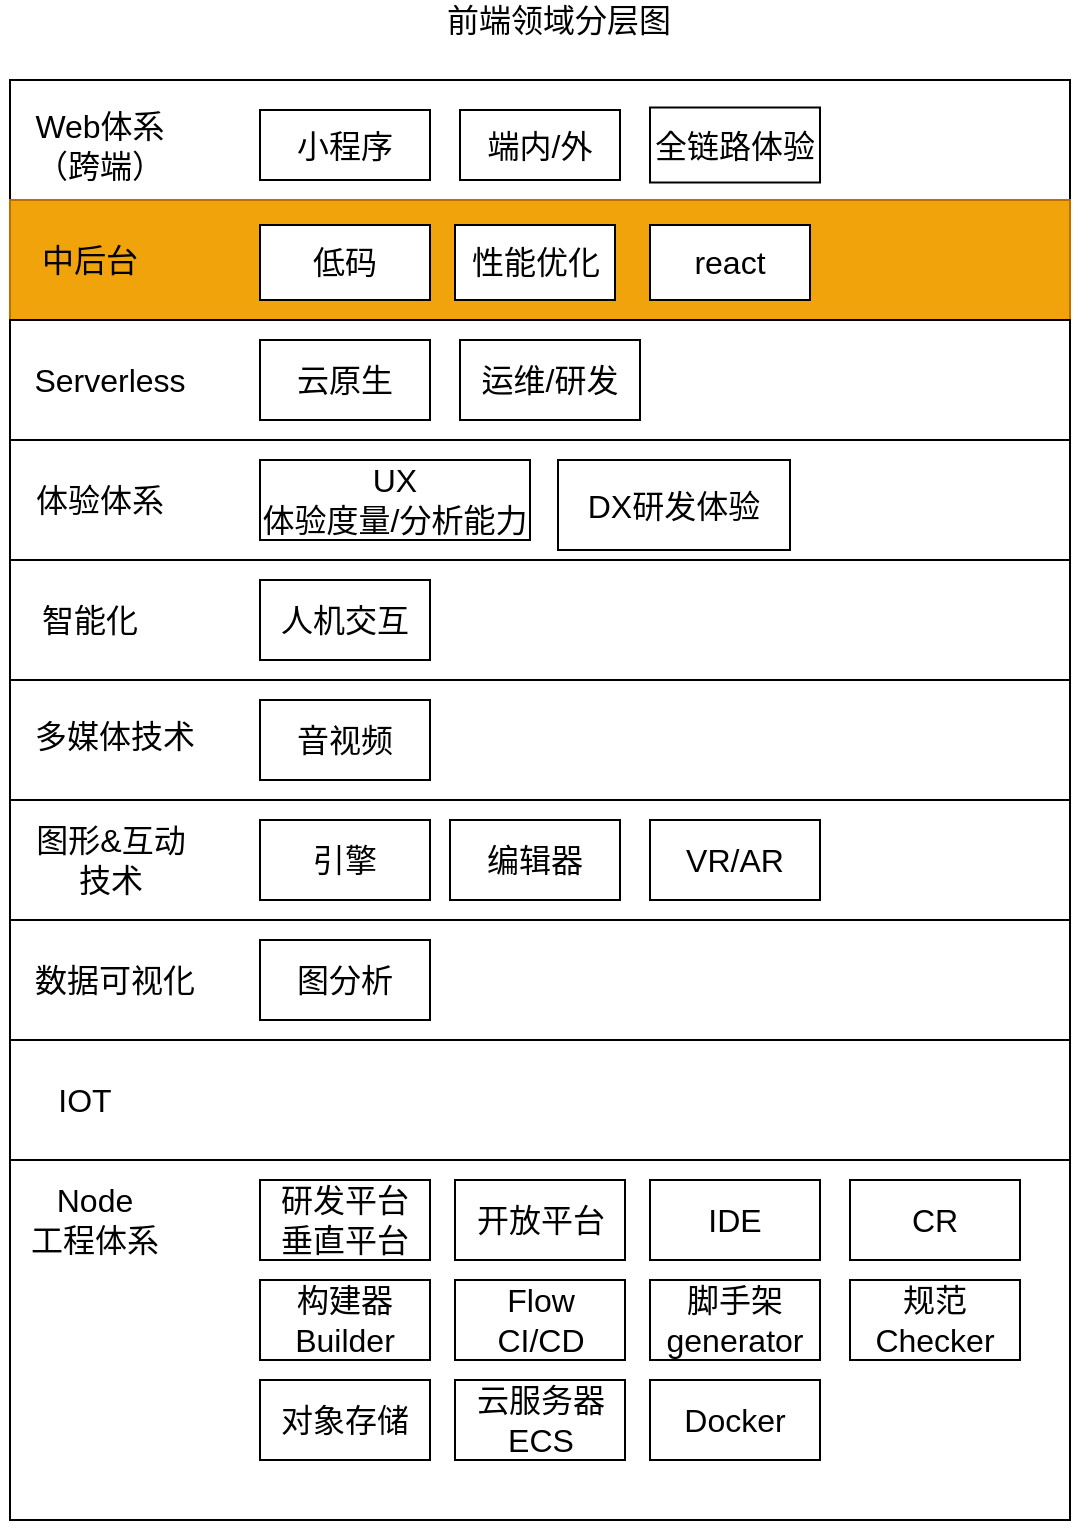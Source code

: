 <mxfile>
    <diagram id="2qQow2EDD-zB0ehWD6a5" name="第 1 页">
        <mxGraphModel dx="472" dy="599" grid="0" gridSize="10" guides="1" tooltips="1" connect="1" arrows="1" fold="1" page="1" pageScale="1" pageWidth="827" pageHeight="1169" background="none" math="0" shadow="0">
            <root>
                <mxCell id="0"/>
                <mxCell id="1" parent="0"/>
                <mxCell id="3" value="" style="rounded=0;whiteSpace=wrap;html=1;" parent="1" vertex="1">
                    <mxGeometry x="140" y="70" width="530" height="60" as="geometry"/>
                </mxCell>
                <mxCell id="5" value="前端领域分层图" style="text;html=1;align=center;verticalAlign=middle;resizable=0;points=[];autosize=1;strokeColor=none;fillColor=none;fontSize=16;" parent="1" vertex="1">
                    <mxGeometry x="349" y="30" width="130" height="20" as="geometry"/>
                </mxCell>
                <mxCell id="6" value="&lt;font style=&quot;font-size: 16px&quot;&gt;Web体系（跨端）&lt;/font&gt;" style="text;html=1;strokeColor=none;fillColor=none;align=center;verticalAlign=middle;whiteSpace=wrap;rounded=0;fontSize=16;" parent="1" vertex="1">
                    <mxGeometry x="150" y="85" width="70" height="35" as="geometry"/>
                </mxCell>
                <mxCell id="7" value="" style="rounded=0;whiteSpace=wrap;html=1;fillColor=#f0a30a;fontColor=#000000;strokeColor=#BD7000;" parent="1" vertex="1">
                    <mxGeometry x="140" y="130" width="530" height="60" as="geometry"/>
                </mxCell>
                <mxCell id="8" value="" style="rounded=0;whiteSpace=wrap;html=1;" parent="1" vertex="1">
                    <mxGeometry x="140" y="190" width="530" height="60" as="geometry"/>
                </mxCell>
                <mxCell id="9" value="" style="rounded=0;whiteSpace=wrap;html=1;" parent="1" vertex="1">
                    <mxGeometry x="140" y="250" width="530" height="60" as="geometry"/>
                </mxCell>
                <mxCell id="10" value="" style="rounded=0;whiteSpace=wrap;html=1;" parent="1" vertex="1">
                    <mxGeometry x="140" y="310" width="530" height="60" as="geometry"/>
                </mxCell>
                <mxCell id="11" value="" style="rounded=0;whiteSpace=wrap;html=1;" parent="1" vertex="1">
                    <mxGeometry x="140" y="370" width="530" height="60" as="geometry"/>
                </mxCell>
                <mxCell id="12" value="中后台" style="text;html=1;strokeColor=none;fillColor=none;align=center;verticalAlign=middle;whiteSpace=wrap;rounded=0;fontSize=16;" parent="1" vertex="1">
                    <mxGeometry x="150" y="145" width="60" height="30" as="geometry"/>
                </mxCell>
                <mxCell id="13" value="Serverless" style="text;html=1;strokeColor=none;fillColor=none;align=center;verticalAlign=middle;whiteSpace=wrap;rounded=0;fontSize=16;" parent="1" vertex="1">
                    <mxGeometry x="160" y="205" width="60" height="30" as="geometry"/>
                </mxCell>
                <mxCell id="14" value="体验体系" style="text;html=1;strokeColor=none;fillColor=none;align=center;verticalAlign=middle;whiteSpace=wrap;rounded=0;fontSize=16;" parent="1" vertex="1">
                    <mxGeometry x="150" y="265" width="70" height="30" as="geometry"/>
                </mxCell>
                <mxCell id="15" value="智能化" style="text;html=1;strokeColor=none;fillColor=none;align=center;verticalAlign=middle;whiteSpace=wrap;rounded=0;fontSize=16;" parent="1" vertex="1">
                    <mxGeometry x="145" y="325" width="70" height="30" as="geometry"/>
                </mxCell>
                <mxCell id="16" value="多媒体技术" style="text;html=1;strokeColor=none;fillColor=none;align=center;verticalAlign=middle;whiteSpace=wrap;rounded=0;fontSize=16;" parent="1" vertex="1">
                    <mxGeometry x="145" y="385" width="95" height="25" as="geometry"/>
                </mxCell>
                <mxCell id="17" value="" style="rounded=0;whiteSpace=wrap;html=1;" parent="1" vertex="1">
                    <mxGeometry x="140" y="430" width="530" height="60" as="geometry"/>
                </mxCell>
                <mxCell id="18" value="图形&amp;amp;互动技术" style="text;html=1;strokeColor=none;fillColor=none;align=center;verticalAlign=middle;whiteSpace=wrap;rounded=0;fontSize=16;" parent="1" vertex="1">
                    <mxGeometry x="147.5" y="445" width="85" height="30" as="geometry"/>
                </mxCell>
                <mxCell id="19" value="" style="rounded=0;whiteSpace=wrap;html=1;" parent="1" vertex="1">
                    <mxGeometry x="140" y="490" width="530" height="60" as="geometry"/>
                </mxCell>
                <mxCell id="20" value="数据可视化" style="text;html=1;strokeColor=none;fillColor=none;align=center;verticalAlign=middle;whiteSpace=wrap;rounded=0;fontSize=16;" parent="1" vertex="1">
                    <mxGeometry x="150" y="505" width="85" height="30" as="geometry"/>
                </mxCell>
                <mxCell id="21" value="低码" style="rounded=0;whiteSpace=wrap;html=1;fontSize=16;" parent="1" vertex="1">
                    <mxGeometry x="265" y="142.5" width="85" height="37.5" as="geometry"/>
                </mxCell>
                <mxCell id="23" value="小程序" style="rounded=0;whiteSpace=wrap;html=1;fontSize=16;" parent="1" vertex="1">
                    <mxGeometry x="265" y="85" width="85" height="35" as="geometry"/>
                </mxCell>
                <mxCell id="24" value="端内/外" style="rounded=0;whiteSpace=wrap;html=1;fontSize=16;" parent="1" vertex="1">
                    <mxGeometry x="365" y="85" width="80" height="35" as="geometry"/>
                </mxCell>
                <mxCell id="25" value="云原生" style="rounded=0;whiteSpace=wrap;html=1;fontSize=16;" parent="1" vertex="1">
                    <mxGeometry x="265" y="200" width="85" height="40" as="geometry"/>
                </mxCell>
                <mxCell id="27" value="运维/研发" style="rounded=0;whiteSpace=wrap;html=1;fontSize=16;" parent="1" vertex="1">
                    <mxGeometry x="365" y="200" width="90" height="40" as="geometry"/>
                </mxCell>
                <mxCell id="28" value="全链路体验" style="rounded=0;whiteSpace=wrap;html=1;fontSize=16;" parent="1" vertex="1">
                    <mxGeometry x="460" y="83.75" width="85" height="37.5" as="geometry"/>
                </mxCell>
                <mxCell id="30" value="UX&lt;br&gt;体验度量/分析能力" style="rounded=0;whiteSpace=wrap;html=1;fontSize=16;" parent="1" vertex="1">
                    <mxGeometry x="265" y="260" width="135" height="40" as="geometry"/>
                </mxCell>
                <mxCell id="31" value="DX研发体验" style="rounded=0;whiteSpace=wrap;html=1;fontSize=16;" parent="1" vertex="1">
                    <mxGeometry x="414" y="260" width="116" height="45" as="geometry"/>
                </mxCell>
                <mxCell id="32" value="人机交互" style="rounded=0;whiteSpace=wrap;html=1;fontSize=16;" parent="1" vertex="1">
                    <mxGeometry x="265" y="320" width="85" height="40" as="geometry"/>
                </mxCell>
                <mxCell id="33" value="音视频" style="rounded=0;whiteSpace=wrap;html=1;fontSize=16;" parent="1" vertex="1">
                    <mxGeometry x="265" y="380" width="85" height="40" as="geometry"/>
                </mxCell>
                <mxCell id="34" value="引擎" style="rounded=0;whiteSpace=wrap;html=1;fontSize=16;" parent="1" vertex="1">
                    <mxGeometry x="265" y="440" width="85" height="40" as="geometry"/>
                </mxCell>
                <mxCell id="35" value="编辑器" style="rounded=0;whiteSpace=wrap;html=1;fontSize=16;" parent="1" vertex="1">
                    <mxGeometry x="360" y="440" width="85" height="40" as="geometry"/>
                </mxCell>
                <mxCell id="36" value="VR/AR" style="rounded=0;whiteSpace=wrap;html=1;fontSize=16;" parent="1" vertex="1">
                    <mxGeometry x="460" y="440" width="85" height="40" as="geometry"/>
                </mxCell>
                <mxCell id="37" value="图分析" style="rounded=0;whiteSpace=wrap;html=1;fontSize=16;" parent="1" vertex="1">
                    <mxGeometry x="265" y="500" width="85" height="40" as="geometry"/>
                </mxCell>
                <mxCell id="42" value="" style="rounded=0;whiteSpace=wrap;html=1;" parent="1" vertex="1">
                    <mxGeometry x="140" y="550" width="530" height="60" as="geometry"/>
                </mxCell>
                <mxCell id="43" value="IOT" style="text;html=1;strokeColor=none;fillColor=none;align=center;verticalAlign=middle;whiteSpace=wrap;rounded=0;fontSize=16;" parent="1" vertex="1">
                    <mxGeometry x="135" y="565" width="85" height="30" as="geometry"/>
                </mxCell>
                <mxCell id="44" value="" style="rounded=0;whiteSpace=wrap;html=1;" parent="1" vertex="1">
                    <mxGeometry x="140" y="610" width="530" height="180" as="geometry"/>
                </mxCell>
                <mxCell id="45" value="Node&lt;br&gt;工程体系" style="text;html=1;strokeColor=none;fillColor=none;align=center;verticalAlign=middle;whiteSpace=wrap;rounded=0;fontSize=16;" parent="1" vertex="1">
                    <mxGeometry x="140" y="625" width="85" height="30" as="geometry"/>
                </mxCell>
                <mxCell id="47" value="构建器&lt;br&gt;Builder" style="rounded=0;whiteSpace=wrap;html=1;fontSize=16;" parent="1" vertex="1">
                    <mxGeometry x="265" y="670" width="85" height="40" as="geometry"/>
                </mxCell>
                <mxCell id="49" value="Flow&lt;br&gt;CI/CD" style="rounded=0;whiteSpace=wrap;html=1;fontSize=16;" parent="1" vertex="1">
                    <mxGeometry x="362.5" y="670" width="85" height="40" as="geometry"/>
                </mxCell>
                <mxCell id="50" value="规范Checker" style="rounded=0;whiteSpace=wrap;html=1;fontSize=16;" parent="1" vertex="1">
                    <mxGeometry x="560" y="670" width="85" height="40" as="geometry"/>
                </mxCell>
                <mxCell id="51" value="IDE" style="rounded=0;whiteSpace=wrap;html=1;fontSize=16;" parent="1" vertex="1">
                    <mxGeometry x="460" y="620" width="85" height="40" as="geometry"/>
                </mxCell>
                <mxCell id="52" value="开放平台" style="rounded=0;whiteSpace=wrap;html=1;fontSize=16;" parent="1" vertex="1">
                    <mxGeometry x="362.5" y="620" width="85" height="40" as="geometry"/>
                </mxCell>
                <mxCell id="54" value="研发平台&lt;br&gt;垂直平台" style="rounded=0;whiteSpace=wrap;html=1;fontSize=16;" parent="1" vertex="1">
                    <mxGeometry x="265" y="620" width="85" height="40" as="geometry"/>
                </mxCell>
                <mxCell id="55" value="脚手架&lt;br&gt;generator" style="rounded=0;whiteSpace=wrap;html=1;fontSize=16;" parent="1" vertex="1">
                    <mxGeometry x="460" y="670" width="85" height="40" as="geometry"/>
                </mxCell>
                <mxCell id="56" value="CR" style="rounded=0;whiteSpace=wrap;html=1;fontSize=16;" parent="1" vertex="1">
                    <mxGeometry x="560" y="620" width="85" height="40" as="geometry"/>
                </mxCell>
                <mxCell id="57" value="对象存储" style="rounded=0;whiteSpace=wrap;html=1;fontSize=16;" parent="1" vertex="1">
                    <mxGeometry x="265" y="720" width="85" height="40" as="geometry"/>
                </mxCell>
                <mxCell id="58" value="云服务器ECS" style="rounded=0;whiteSpace=wrap;html=1;fontSize=16;" parent="1" vertex="1">
                    <mxGeometry x="362.5" y="720" width="85" height="40" as="geometry"/>
                </mxCell>
                <mxCell id="59" value="Docker" style="rounded=0;whiteSpace=wrap;html=1;fontSize=16;" parent="1" vertex="1">
                    <mxGeometry x="460" y="720" width="85" height="40" as="geometry"/>
                </mxCell>
                <mxCell id="60" value="性能优化" style="rounded=0;whiteSpace=wrap;html=1;fontSize=16;" parent="1" vertex="1">
                    <mxGeometry x="362.5" y="142.5" width="80" height="37.5" as="geometry"/>
                </mxCell>
                <mxCell id="61" value="react" style="rounded=0;whiteSpace=wrap;html=1;fontSize=16;" parent="1" vertex="1">
                    <mxGeometry x="460" y="142.5" width="80" height="37.5" as="geometry"/>
                </mxCell>
            </root>
        </mxGraphModel>
    </diagram>
</mxfile>
